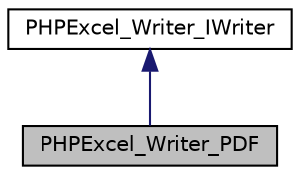 digraph "PHPExcel_Writer_PDF"
{
  edge [fontname="Helvetica",fontsize="10",labelfontname="Helvetica",labelfontsize="10"];
  node [fontname="Helvetica",fontsize="10",shape=record];
  Node0 [label="PHPExcel_Writer_PDF",height=0.2,width=0.4,color="black", fillcolor="grey75", style="filled", fontcolor="black"];
  Node1 -> Node0 [dir="back",color="midnightblue",fontsize="10",style="solid",fontname="Helvetica"];
  Node1 [label="PHPExcel_Writer_IWriter",height=0.2,width=0.4,color="black", fillcolor="white", style="filled",URL="$interface_p_h_p_excel___writer___i_writer.html"];
}
